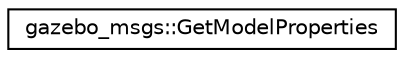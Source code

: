 digraph "Graphical Class Hierarchy"
{
  edge [fontname="Helvetica",fontsize="10",labelfontname="Helvetica",labelfontsize="10"];
  node [fontname="Helvetica",fontsize="10",shape=record];
  rankdir="LR";
  Node1 [label="gazebo_msgs::GetModelProperties",height=0.2,width=0.4,color="black", fillcolor="white", style="filled",URL="$classgazebo__msgs_1_1_get_model_properties.html"];
}
